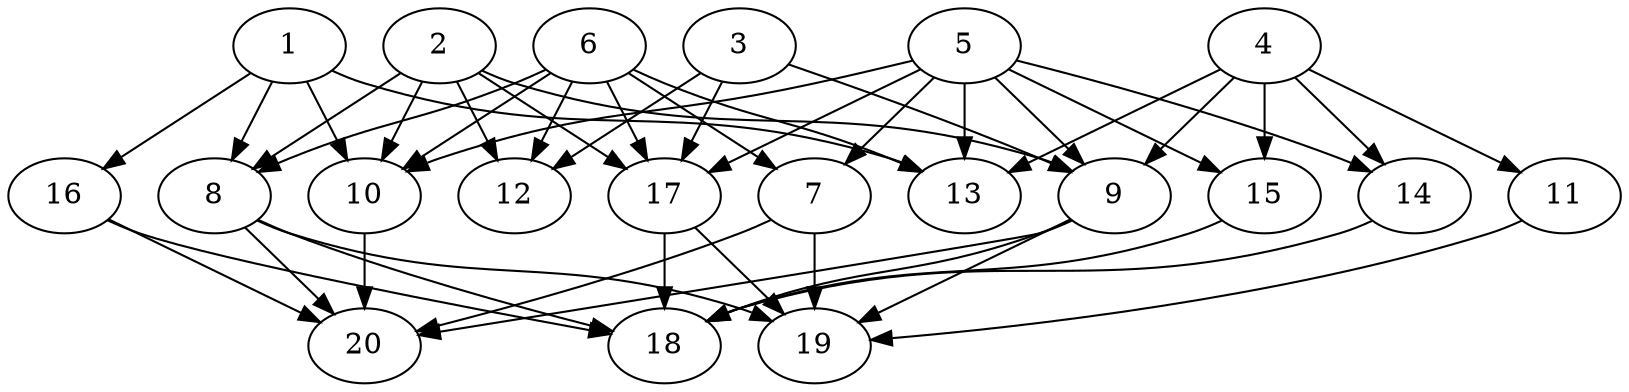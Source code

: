 // DAG automatically generated by daggen at Tue Jul 23 14:25:45 2019
// ./daggen --dot -n 20 --ccr 0.3 --fat 0.7 --regular 0.5 --density 0.6 --mindata 5242880 --maxdata 52428800 
digraph G {
  1 [size="58275840", alpha="0.02", expect_size="17482752"] 
  1 -> 8 [size ="17482752"]
  1 -> 10 [size ="17482752"]
  1 -> 13 [size ="17482752"]
  1 -> 16 [size ="17482752"]
  2 [size="114623147", alpha="0.09", expect_size="34386944"] 
  2 -> 8 [size ="34386944"]
  2 -> 9 [size ="34386944"]
  2 -> 10 [size ="34386944"]
  2 -> 12 [size ="34386944"]
  2 -> 17 [size ="34386944"]
  3 [size="91402240", alpha="0.14", expect_size="27420672"] 
  3 -> 9 [size ="27420672"]
  3 -> 12 [size ="27420672"]
  3 -> 17 [size ="27420672"]
  4 [size="61610667", alpha="0.05", expect_size="18483200"] 
  4 -> 9 [size ="18483200"]
  4 -> 11 [size ="18483200"]
  4 -> 13 [size ="18483200"]
  4 -> 14 [size ="18483200"]
  4 -> 15 [size ="18483200"]
  5 [size="86671360", alpha="0.20", expect_size="26001408"] 
  5 -> 7 [size ="26001408"]
  5 -> 9 [size ="26001408"]
  5 -> 10 [size ="26001408"]
  5 -> 13 [size ="26001408"]
  5 -> 14 [size ="26001408"]
  5 -> 15 [size ="26001408"]
  5 -> 17 [size ="26001408"]
  6 [size="168161280", alpha="0.15", expect_size="50448384"] 
  6 -> 7 [size ="50448384"]
  6 -> 8 [size ="50448384"]
  6 -> 10 [size ="50448384"]
  6 -> 12 [size ="50448384"]
  6 -> 13 [size ="50448384"]
  6 -> 17 [size ="50448384"]
  7 [size="47674027", alpha="0.12", expect_size="14302208"] 
  7 -> 19 [size ="14302208"]
  7 -> 20 [size ="14302208"]
  8 [size="104762027", alpha="0.04", expect_size="31428608"] 
  8 -> 18 [size ="31428608"]
  8 -> 19 [size ="31428608"]
  8 -> 20 [size ="31428608"]
  9 [size="100440747", alpha="0.10", expect_size="30132224"] 
  9 -> 18 [size ="30132224"]
  9 -> 19 [size ="30132224"]
  9 -> 20 [size ="30132224"]
  10 [size="30044160", alpha="0.09", expect_size="9013248"] 
  10 -> 20 [size ="9013248"]
  11 [size="72792747", alpha="0.11", expect_size="21837824"] 
  11 -> 19 [size ="21837824"]
  12 [size="86033067", alpha="0.16", expect_size="25809920"] 
  13 [size="153248427", alpha="0.12", expect_size="45974528"] 
  14 [size="105461760", alpha="0.05", expect_size="31638528"] 
  14 -> 18 [size ="31638528"]
  15 [size="141342720", alpha="0.09", expect_size="42402816"] 
  15 -> 18 [size ="42402816"]
  16 [size="140448427", alpha="0.12", expect_size="42134528"] 
  16 -> 18 [size ="42134528"]
  16 -> 20 [size ="42134528"]
  17 [size="104908800", alpha="0.14", expect_size="31472640"] 
  17 -> 18 [size ="31472640"]
  17 -> 19 [size ="31472640"]
  18 [size="43649707", alpha="0.02", expect_size="13094912"] 
  19 [size="77858133", alpha="0.11", expect_size="23357440"] 
  20 [size="152644267", alpha="0.04", expect_size="45793280"] 
}
